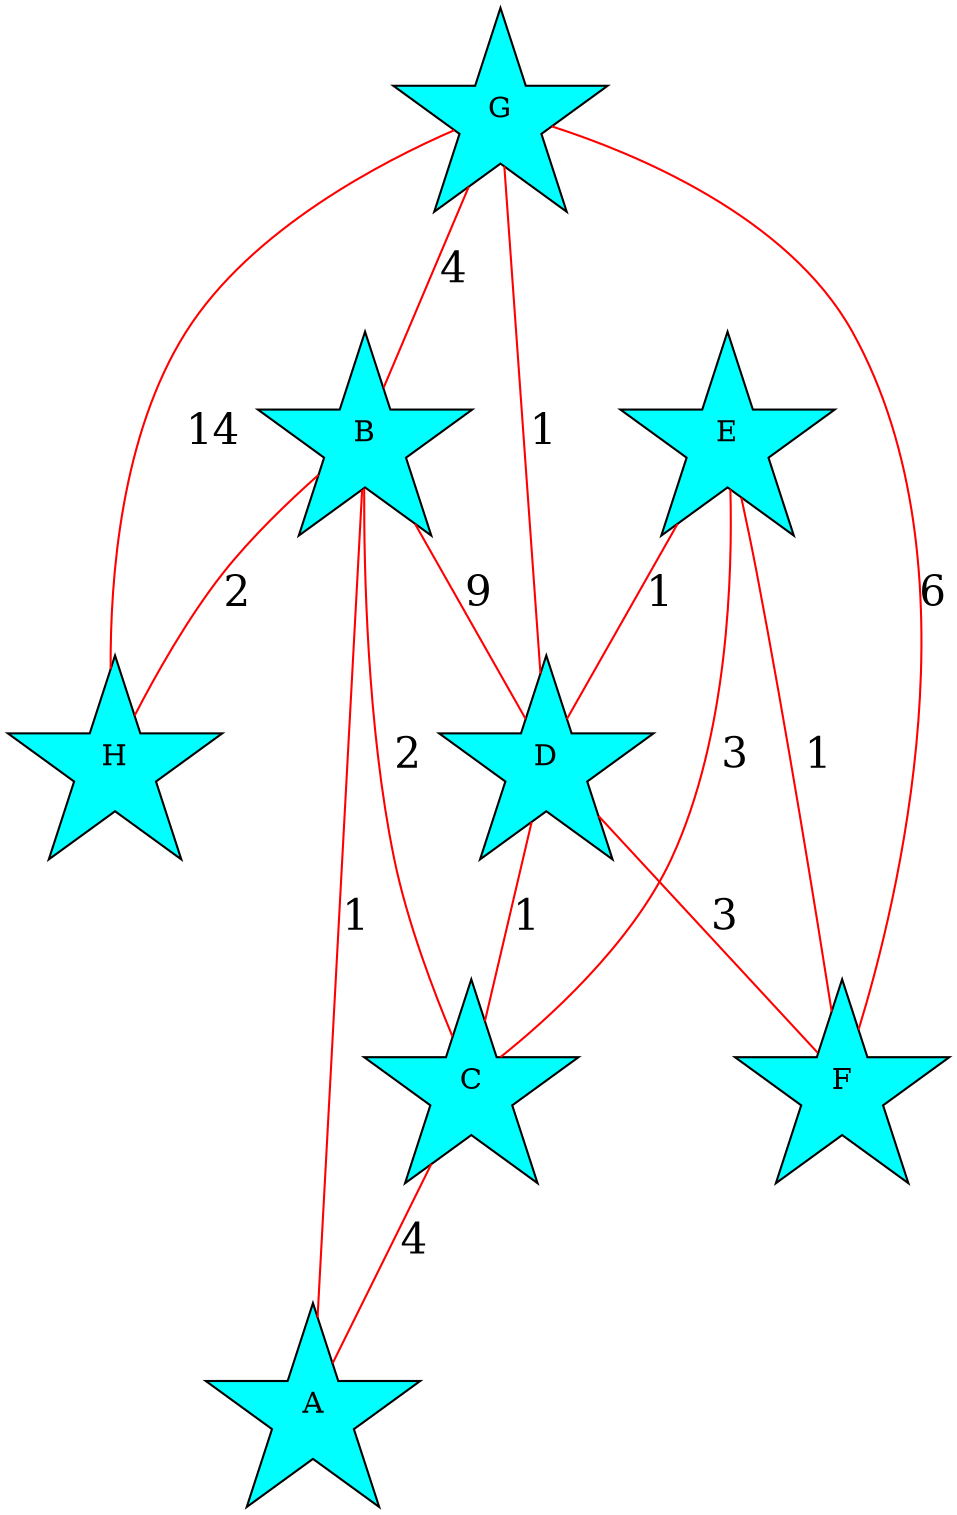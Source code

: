 graph {
node [shape="star" style="filled" fillcolor="aqua"];
edge [fontsize="20pt" color="red"];
B--H [label="2"];
B--C [label="2"];
B--D [label="9"];
B--A [label="1"];
C--A [label="4"];
E--C [label="3"];
D--C [label="1"];
E--D [label="1"];
E--F [label="1"];
G--F [label="6"];
G--D [label="1"];
D--F [label="3"];
G--H [label="14"];
G--B [label="4"];

F [pos="1,2.5!"];
G [pos="1.5,6!"];
H [pos="4,8!"];
D [pos="4,4!"];
E [pos="4.5,1!"];
B [pos="7,8!"];
C [pos="7,4!"];
A [pos="10,5.5!"];
}
